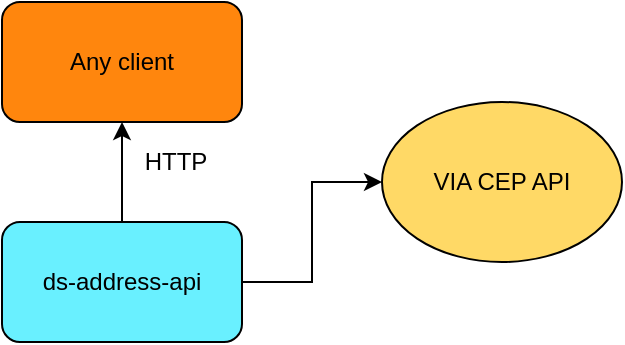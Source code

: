<mxfile version="13.7.7" type="device"><diagram id="9vyXD0HSwC7tOlZSiUZR" name="Page-1"><mxGraphModel dx="1352" dy="757" grid="1" gridSize="10" guides="1" tooltips="1" connect="1" arrows="1" fold="1" page="1" pageScale="1" pageWidth="850" pageHeight="1100" math="0" shadow="0"><root><mxCell id="0"/><mxCell id="1" parent="0"/><mxCell id="TNr5pSF-d9h5Cy_lsJTQ-4" style="edgeStyle=orthogonalEdgeStyle;rounded=0;orthogonalLoop=1;jettySize=auto;html=1;entryX=0;entryY=0.5;entryDx=0;entryDy=0;" edge="1" parent="1" source="TNr5pSF-d9h5Cy_lsJTQ-1" target="TNr5pSF-d9h5Cy_lsJTQ-3"><mxGeometry relative="1" as="geometry"/></mxCell><mxCell id="TNr5pSF-d9h5Cy_lsJTQ-10" style="edgeStyle=orthogonalEdgeStyle;rounded=0;orthogonalLoop=1;jettySize=auto;html=1;" edge="1" parent="1" source="TNr5pSF-d9h5Cy_lsJTQ-1" target="TNr5pSF-d9h5Cy_lsJTQ-9"><mxGeometry relative="1" as="geometry"/></mxCell><mxCell id="TNr5pSF-d9h5Cy_lsJTQ-1" value="ds-address-api" style="rounded=1;whiteSpace=wrap;html=1;fillColor=#69F0FF;" vertex="1" parent="1"><mxGeometry x="180" y="190" width="120" height="60" as="geometry"/></mxCell><mxCell id="TNr5pSF-d9h5Cy_lsJTQ-3" value="VIA CEP API" style="ellipse;whiteSpace=wrap;html=1;fillColor=#FFD966;" vertex="1" parent="1"><mxGeometry x="370" y="130" width="120" height="80" as="geometry"/></mxCell><mxCell id="TNr5pSF-d9h5Cy_lsJTQ-9" value="Any client" style="rounded=1;whiteSpace=wrap;html=1;fillColor=#FF860D;" vertex="1" parent="1"><mxGeometry x="180" y="80" width="120" height="60" as="geometry"/></mxCell><mxCell id="TNr5pSF-d9h5Cy_lsJTQ-13" value="HTTP" style="text;html=1;strokeColor=none;fillColor=none;align=center;verticalAlign=middle;whiteSpace=wrap;rounded=0;" vertex="1" parent="1"><mxGeometry x="247" y="150" width="40" height="20" as="geometry"/></mxCell></root></mxGraphModel></diagram></mxfile>